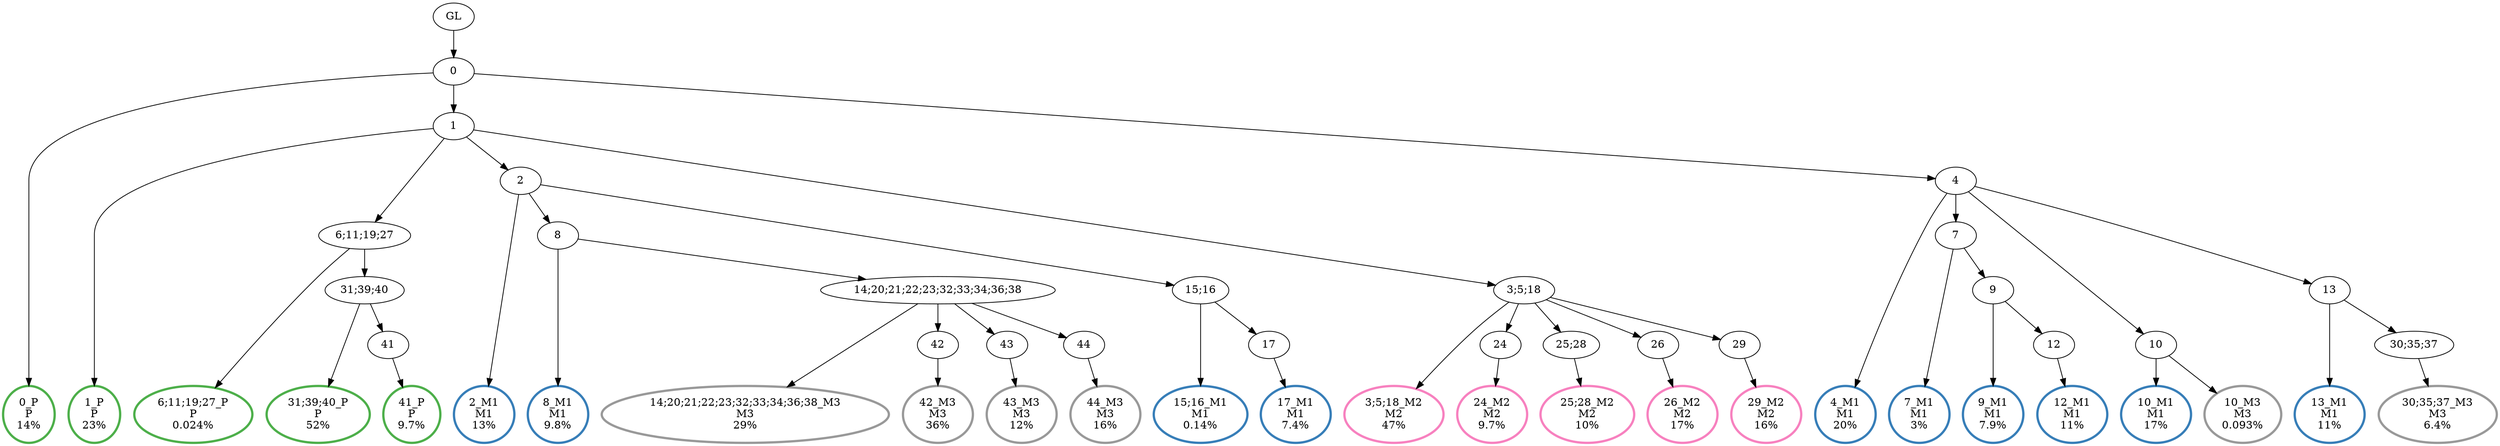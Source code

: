 digraph T {
	{
		rank=same
		49 [penwidth=3,colorscheme=set19,color=3,label="0_P\nP\n14%"]
		47 [penwidth=3,colorscheme=set19,color=3,label="1_P\nP\n23%"]
		45 [penwidth=3,colorscheme=set19,color=3,label="6;11;19;27_P\nP\n0.024%"]
		43 [penwidth=3,colorscheme=set19,color=3,label="31;39;40_P\nP\n52%"]
		41 [penwidth=3,colorscheme=set19,color=3,label="41_P\nP\n9.7%"]
		39 [penwidth=3,colorscheme=set19,color=2,label="2_M1\nM1\n13%"]
		37 [penwidth=3,colorscheme=set19,color=2,label="8_M1\nM1\n9.8%"]
		35 [penwidth=3,colorscheme=set19,color=2,label="15;16_M1\nM1\n0.14%"]
		33 [penwidth=3,colorscheme=set19,color=2,label="17_M1\nM1\n7.4%"]
		31 [penwidth=3,colorscheme=set19,color=2,label="4_M1\nM1\n20%"]
		29 [penwidth=3,colorscheme=set19,color=2,label="7_M1\nM1\n3%"]
		27 [penwidth=3,colorscheme=set19,color=2,label="9_M1\nM1\n7.9%"]
		25 [penwidth=3,colorscheme=set19,color=2,label="12_M1\nM1\n11%"]
		23 [penwidth=3,colorscheme=set19,color=2,label="10_M1\nM1\n17%"]
		21 [penwidth=3,colorscheme=set19,color=2,label="13_M1\nM1\n11%"]
		19 [penwidth=3,colorscheme=set19,color=8,label="3;5;18_M2\nM2\n47%"]
		17 [penwidth=3,colorscheme=set19,color=8,label="24_M2\nM2\n9.7%"]
		15 [penwidth=3,colorscheme=set19,color=8,label="25;28_M2\nM2\n10%"]
		13 [penwidth=3,colorscheme=set19,color=8,label="26_M2\nM2\n17%"]
		11 [penwidth=3,colorscheme=set19,color=8,label="29_M2\nM2\n16%"]
		9 [penwidth=3,colorscheme=set19,color=9,label="14;20;21;22;23;32;33;34;36;38_M3\nM3\n29%"]
		7 [penwidth=3,colorscheme=set19,color=9,label="42_M3\nM3\n36%"]
		5 [penwidth=3,colorscheme=set19,color=9,label="43_M3\nM3\n12%"]
		3 [penwidth=3,colorscheme=set19,color=9,label="44_M3\nM3\n16%"]
		2 [penwidth=3,colorscheme=set19,color=9,label="10_M3\nM3\n0.093%"]
		0 [penwidth=3,colorscheme=set19,color=9,label="30;35;37_M3\nM3\n6.4%"]
	}
	51 [label="GL"]
	50 [label="0"]
	48 [label="1"]
	46 [label="6;11;19;27"]
	44 [label="31;39;40"]
	42 [label="41"]
	40 [label="2"]
	38 [label="8"]
	36 [label="15;16"]
	34 [label="17"]
	32 [label="4"]
	30 [label="7"]
	28 [label="9"]
	26 [label="12"]
	24 [label="10"]
	22 [label="13"]
	20 [label="3;5;18"]
	18 [label="24"]
	16 [label="25;28"]
	14 [label="26"]
	12 [label="29"]
	10 [label="14;20;21;22;23;32;33;34;36;38"]
	8 [label="42"]
	6 [label="43"]
	4 [label="44"]
	1 [label="30;35;37"]
	51 -> 50
	50 -> 49
	50 -> 48
	50 -> 32
	48 -> 47
	48 -> 46
	48 -> 40
	48 -> 20
	46 -> 45
	46 -> 44
	44 -> 43
	44 -> 42
	42 -> 41
	40 -> 39
	40 -> 38
	40 -> 36
	38 -> 37
	38 -> 10
	36 -> 35
	36 -> 34
	34 -> 33
	32 -> 31
	32 -> 30
	32 -> 24
	32 -> 22
	30 -> 29
	30 -> 28
	28 -> 27
	28 -> 26
	26 -> 25
	24 -> 23
	24 -> 2
	22 -> 21
	22 -> 1
	20 -> 19
	20 -> 18
	20 -> 16
	20 -> 14
	20 -> 12
	18 -> 17
	16 -> 15
	14 -> 13
	12 -> 11
	10 -> 9
	10 -> 8
	10 -> 6
	10 -> 4
	8 -> 7
	6 -> 5
	4 -> 3
	1 -> 0
}
